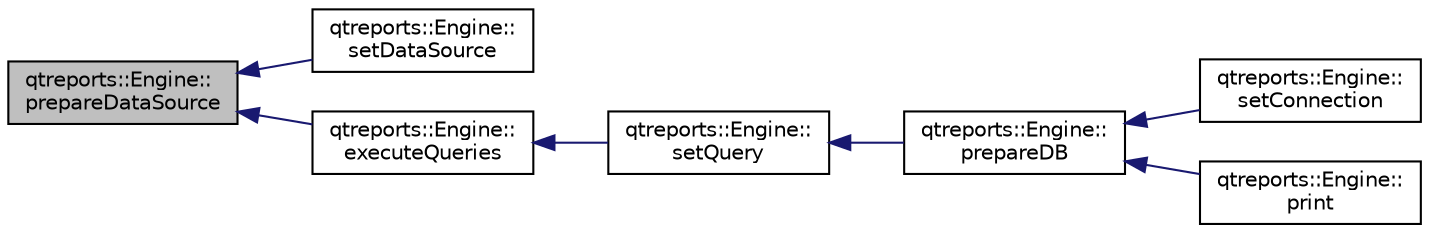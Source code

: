 digraph "qtreports::Engine::prepareDataSource"
{
 // INTERACTIVE_SVG=YES
  bgcolor="transparent";
  edge [fontname="Helvetica",fontsize="10",labelfontname="Helvetica",labelfontsize="10"];
  node [fontname="Helvetica",fontsize="10",shape=record];
  rankdir="LR";
  Node1 [label="qtreports::Engine::\lprepareDataSource",height=0.2,width=0.4,color="black", fillcolor="grey75", style="filled", fontcolor="black"];
  Node1 -> Node2 [dir="back",color="midnightblue",fontsize="10",style="solid",fontname="Helvetica"];
  Node2 [label="qtreports::Engine::\lsetDataSource",height=0.2,width=0.4,color="black",URL="$classqtreports_1_1_engine.html#a03be86e3a0c711b1e64ab8337f67aa7e",tooltip="Устанавливает источник данных для отчета из таблицы полей "];
  Node1 -> Node3 [dir="back",color="midnightblue",fontsize="10",style="solid",fontname="Helvetica"];
  Node3 [label="qtreports::Engine::\lexecuteQueries",height=0.2,width=0.4,color="black",URL="$classqtreports_1_1_engine.html#ac214aea9f2f2b795307550290fa1d1ae"];
  Node3 -> Node4 [dir="back",color="midnightblue",fontsize="10",style="solid",fontname="Helvetica"];
  Node4 [label="qtreports::Engine::\lsetQuery",height=0.2,width=0.4,color="black",URL="$classqtreports_1_1_engine.html#a0c7bf107b4774cccb70577946d67666c",tooltip="Устанавливает запрос, по которому будут заполнятся поля отчета "];
  Node4 -> Node5 [dir="back",color="midnightblue",fontsize="10",style="solid",fontname="Helvetica"];
  Node5 [label="qtreports::Engine::\lprepareDB",height=0.2,width=0.4,color="black",URL="$classqtreports_1_1_engine.html#a3dda769530e3713bba33c49124ad1ab6"];
  Node5 -> Node6 [dir="back",color="midnightblue",fontsize="10",style="solid",fontname="Helvetica"];
  Node6 [label="qtreports::Engine::\lsetConnection",height=0.2,width=0.4,color="black",URL="$classqtreports_1_1_engine.html#a0615663aaca4ce8e80f654f2380fef64",tooltip="Устанавливает источник данных для отчета из БД "];
  Node5 -> Node7 [dir="back",color="midnightblue",fontsize="10",style="solid",fontname="Helvetica"];
  Node7 [label="qtreports::Engine::\lprint",height=0.2,width=0.4,color="black",URL="$classqtreports_1_1_engine.html#ae80c66a0bc958bf82e023b646e18d55b"];
}
